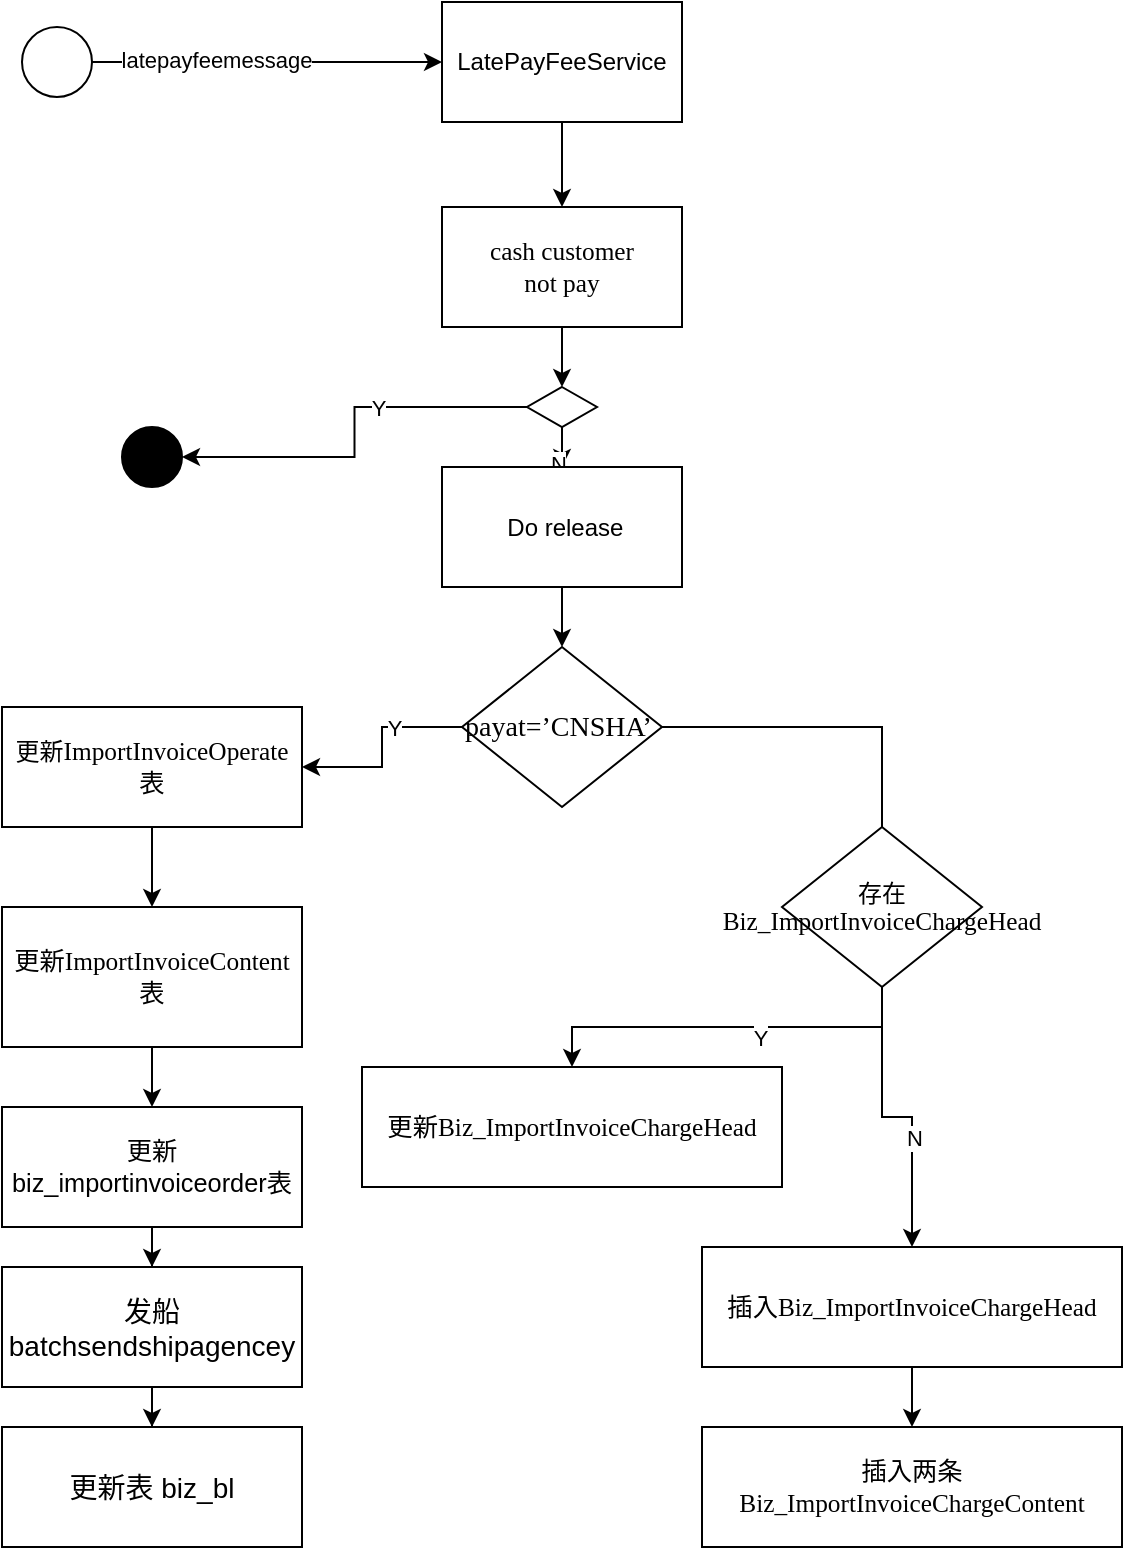 <mxfile version="20.6.0" type="github">
  <diagram id="prtHgNgQTEPvFCAcTncT" name="Page-1">
    <mxGraphModel dx="1673" dy="868" grid="0" gridSize="10" guides="1" tooltips="1" connect="1" arrows="1" fold="1" page="1" pageScale="1" pageWidth="827" pageHeight="10000" math="0" shadow="0">
      <root>
        <mxCell id="0" />
        <mxCell id="1" parent="0" />
        <mxCell id="R7jAdwDOwRKJz8v9XTPW-25" value="" style="edgeStyle=orthogonalEdgeStyle;rounded=0;orthogonalLoop=1;jettySize=auto;html=1;" edge="1" parent="1" source="R7jAdwDOwRKJz8v9XTPW-21" target="R7jAdwDOwRKJz8v9XTPW-24">
          <mxGeometry relative="1" as="geometry" />
        </mxCell>
        <mxCell id="R7jAdwDOwRKJz8v9XTPW-26" value="latepayfeemessage" style="edgeLabel;html=1;align=center;verticalAlign=middle;resizable=0;points=[];" vertex="1" connectable="0" parent="R7jAdwDOwRKJz8v9XTPW-25">
          <mxGeometry x="-0.289" y="2" relative="1" as="geometry">
            <mxPoint y="1" as="offset" />
          </mxGeometry>
        </mxCell>
        <mxCell id="R7jAdwDOwRKJz8v9XTPW-21" value="" style="ellipse;whiteSpace=wrap;html=1;aspect=fixed;" vertex="1" parent="1">
          <mxGeometry x="90" y="242.5" width="35" height="35" as="geometry" />
        </mxCell>
        <mxCell id="R7jAdwDOwRKJz8v9XTPW-28" value="" style="edgeStyle=orthogonalEdgeStyle;rounded=0;orthogonalLoop=1;jettySize=auto;html=1;" edge="1" parent="1" source="R7jAdwDOwRKJz8v9XTPW-24" target="R7jAdwDOwRKJz8v9XTPW-27">
          <mxGeometry relative="1" as="geometry" />
        </mxCell>
        <mxCell id="R7jAdwDOwRKJz8v9XTPW-24" value="LatePayFeeService" style="whiteSpace=wrap;html=1;" vertex="1" parent="1">
          <mxGeometry x="300" y="230" width="120" height="60" as="geometry" />
        </mxCell>
        <mxCell id="R7jAdwDOwRKJz8v9XTPW-30" value="" style="edgeStyle=orthogonalEdgeStyle;rounded=0;orthogonalLoop=1;jettySize=auto;html=1;" edge="1" parent="1" source="R7jAdwDOwRKJz8v9XTPW-27" target="R7jAdwDOwRKJz8v9XTPW-29">
          <mxGeometry relative="1" as="geometry" />
        </mxCell>
        <mxCell id="R7jAdwDOwRKJz8v9XTPW-27" value="&lt;span style=&quot;font-size: 9.5pt; font-family: DengXian;&quot;&gt;cash customer &lt;br&gt;not pay&lt;/span&gt;" style="whiteSpace=wrap;html=1;" vertex="1" parent="1">
          <mxGeometry x="300" y="332.5" width="120" height="60" as="geometry" />
        </mxCell>
        <mxCell id="R7jAdwDOwRKJz8v9XTPW-32" value="" style="edgeStyle=orthogonalEdgeStyle;rounded=0;orthogonalLoop=1;jettySize=auto;html=1;entryX=1;entryY=0.5;entryDx=0;entryDy=0;" edge="1" parent="1" source="R7jAdwDOwRKJz8v9XTPW-29" target="R7jAdwDOwRKJz8v9XTPW-68">
          <mxGeometry relative="1" as="geometry">
            <mxPoint x="200" y="442.5" as="targetPoint" />
          </mxGeometry>
        </mxCell>
        <mxCell id="R7jAdwDOwRKJz8v9XTPW-33" value="Y" style="edgeLabel;html=1;align=center;verticalAlign=middle;resizable=0;points=[];" vertex="1" connectable="0" parent="R7jAdwDOwRKJz8v9XTPW-32">
          <mxGeometry x="-0.246" relative="1" as="geometry">
            <mxPoint as="offset" />
          </mxGeometry>
        </mxCell>
        <mxCell id="R7jAdwDOwRKJz8v9XTPW-35" value="" style="edgeStyle=orthogonalEdgeStyle;rounded=0;orthogonalLoop=1;jettySize=auto;html=1;" edge="1" parent="1" source="R7jAdwDOwRKJz8v9XTPW-29" target="R7jAdwDOwRKJz8v9XTPW-34">
          <mxGeometry relative="1" as="geometry" />
        </mxCell>
        <mxCell id="R7jAdwDOwRKJz8v9XTPW-36" value="N" style="edgeLabel;html=1;align=center;verticalAlign=middle;resizable=0;points=[];" vertex="1" connectable="0" parent="R7jAdwDOwRKJz8v9XTPW-35">
          <mxGeometry x="-0.267" y="2" relative="1" as="geometry">
            <mxPoint as="offset" />
          </mxGeometry>
        </mxCell>
        <mxCell id="R7jAdwDOwRKJz8v9XTPW-29" value="" style="rhombus;whiteSpace=wrap;html=1;" vertex="1" parent="1">
          <mxGeometry x="342.5" y="422.5" width="35" height="20" as="geometry" />
        </mxCell>
        <mxCell id="R7jAdwDOwRKJz8v9XTPW-38" value="" style="edgeStyle=orthogonalEdgeStyle;rounded=0;orthogonalLoop=1;jettySize=auto;html=1;" edge="1" parent="1" source="R7jAdwDOwRKJz8v9XTPW-34" target="R7jAdwDOwRKJz8v9XTPW-37">
          <mxGeometry relative="1" as="geometry" />
        </mxCell>
        <mxCell id="R7jAdwDOwRKJz8v9XTPW-34" value="&amp;nbsp;Do release" style="whiteSpace=wrap;html=1;" vertex="1" parent="1">
          <mxGeometry x="300" y="462.5" width="120" height="60" as="geometry" />
        </mxCell>
        <mxCell id="R7jAdwDOwRKJz8v9XTPW-42" value="" style="edgeStyle=orthogonalEdgeStyle;rounded=0;orthogonalLoop=1;jettySize=auto;html=1;" edge="1" parent="1" source="R7jAdwDOwRKJz8v9XTPW-37" target="R7jAdwDOwRKJz8v9XTPW-41">
          <mxGeometry relative="1" as="geometry" />
        </mxCell>
        <mxCell id="R7jAdwDOwRKJz8v9XTPW-53" value="Y" style="edgeLabel;html=1;align=center;verticalAlign=middle;resizable=0;points=[];" vertex="1" connectable="0" parent="R7jAdwDOwRKJz8v9XTPW-42">
          <mxGeometry x="-0.32" relative="1" as="geometry">
            <mxPoint as="offset" />
          </mxGeometry>
        </mxCell>
        <mxCell id="R7jAdwDOwRKJz8v9XTPW-60" style="edgeStyle=orthogonalEdgeStyle;rounded=0;orthogonalLoop=1;jettySize=auto;html=1;entryX=0.5;entryY=0;entryDx=0;entryDy=0;" edge="1" parent="1" source="R7jAdwDOwRKJz8v9XTPW-37" target="R7jAdwDOwRKJz8v9XTPW-59">
          <mxGeometry relative="1" as="geometry">
            <Array as="points">
              <mxPoint x="520" y="592.5" />
              <mxPoint x="520" y="652.5" />
            </Array>
          </mxGeometry>
        </mxCell>
        <mxCell id="R7jAdwDOwRKJz8v9XTPW-37" value="&lt;span style=&quot;font-size:10.5pt;mso-bidi-font-size:&lt;br/&gt;11.0pt;font-family:DengXian;mso-ascii-theme-font:minor-latin;mso-fareast-theme-font:&lt;br/&gt;minor-fareast;mso-hansi-theme-font:minor-latin;mso-bidi-font-family:&amp;quot;Times New Roman&amp;quot;;&lt;br/&gt;mso-bidi-theme-font:minor-bidi;mso-ansi-language:EN-US;mso-fareast-language:&lt;br/&gt;ZH-CN;mso-bidi-language:AR-SA&quot; lang=&quot;EN-US&quot;&gt;payat=’CNSHA’&amp;nbsp;&lt;/span&gt;" style="rhombus;whiteSpace=wrap;html=1;" vertex="1" parent="1">
          <mxGeometry x="310" y="552.5" width="100" height="80" as="geometry" />
        </mxCell>
        <mxCell id="R7jAdwDOwRKJz8v9XTPW-44" style="edgeStyle=orthogonalEdgeStyle;rounded=0;orthogonalLoop=1;jettySize=auto;html=1;" edge="1" parent="1" source="R7jAdwDOwRKJz8v9XTPW-41" target="R7jAdwDOwRKJz8v9XTPW-43">
          <mxGeometry relative="1" as="geometry" />
        </mxCell>
        <mxCell id="R7jAdwDOwRKJz8v9XTPW-41" value="更新&lt;span style=&quot;font-size: 9.5pt; font-family: Consolas;&quot; lang=&quot;EN-US&quot;&gt;ImportInvoiceOperate&lt;/span&gt;&lt;span style=&quot;font-size: 9.5pt; font-family: DengXian;&quot;&gt;表&lt;/span&gt;" style="whiteSpace=wrap;html=1;" vertex="1" parent="1">
          <mxGeometry x="80" y="582.5" width="150" height="60" as="geometry" />
        </mxCell>
        <mxCell id="R7jAdwDOwRKJz8v9XTPW-46" value="" style="edgeStyle=orthogonalEdgeStyle;rounded=0;orthogonalLoop=1;jettySize=auto;html=1;" edge="1" parent="1" source="R7jAdwDOwRKJz8v9XTPW-43" target="R7jAdwDOwRKJz8v9XTPW-45">
          <mxGeometry relative="1" as="geometry" />
        </mxCell>
        <mxCell id="R7jAdwDOwRKJz8v9XTPW-43" value="&lt;p class=&quot;MsoListParagraph&quot;&gt;&lt;span style=&quot;background-color: initial; font-size: 9.5pt;&quot;&gt;更新&lt;/span&gt;&lt;span style=&quot;background-color: initial; font-size: 9.5pt; font-family: Consolas;&quot; lang=&quot;EN-US&quot;&gt;ImportInvoiceContent&lt;/span&gt;&lt;span style=&quot;background-color: initial; font-size: 9.5pt;&quot;&gt;表&lt;/span&gt;&lt;br&gt;&lt;/p&gt;&lt;p class=&quot;MsoListParagraph&quot;&gt;&lt;span lang=&quot;EN-US&quot;&gt;&lt;/span&gt;&lt;/p&gt;" style="whiteSpace=wrap;html=1;" vertex="1" parent="1">
          <mxGeometry x="80" y="682.5" width="150" height="70" as="geometry" />
        </mxCell>
        <mxCell id="R7jAdwDOwRKJz8v9XTPW-48" value="" style="edgeStyle=orthogonalEdgeStyle;rounded=0;orthogonalLoop=1;jettySize=auto;html=1;" edge="1" parent="1" source="R7jAdwDOwRKJz8v9XTPW-45" target="R7jAdwDOwRKJz8v9XTPW-47">
          <mxGeometry relative="1" as="geometry" />
        </mxCell>
        <mxCell id="R7jAdwDOwRKJz8v9XTPW-45" value="&lt;span style=&quot;font-size:9.5pt;font-family:DengXian;&lt;br/&gt;mso-ascii-font-family:Consolas;mso-fareast-theme-font:minor-fareast;mso-hansi-font-family:&lt;br/&gt;Consolas;mso-bidi-font-family:Consolas;mso-font-kerning:0pt;mso-ansi-language:&lt;br/&gt;EN-US;mso-fareast-language:ZH-CN;mso-bidi-language:AR-SA&quot;&gt;更新&lt;/span&gt;&lt;span style=&quot;font-size:9.5pt;font-family:&lt;br/&gt;Consolas;mso-fareast-font-family:DengXian;mso-fareast-theme-font:minor-fareast;&lt;br/&gt;mso-bidi-font-family:Consolas;mso-font-kerning:0pt;mso-ansi-language:EN-US;&lt;br/&gt;mso-fareast-language:ZH-CN;mso-bidi-language:AR-SA&quot; lang=&quot;EN-US&quot;&gt;biz_importinvoiceorder&lt;/span&gt;&lt;span style=&quot;font-size:9.5pt;font-family:&lt;br/&gt;DengXian;mso-ascii-font-family:Consolas;mso-fareast-theme-font:minor-fareast;&lt;br/&gt;mso-hansi-font-family:Consolas;mso-bidi-font-family:Consolas;mso-font-kerning:&lt;br/&gt;0pt;mso-ansi-language:EN-US;mso-fareast-language:ZH-CN;mso-bidi-language:AR-SA&quot;&gt;表&lt;/span&gt;" style="whiteSpace=wrap;html=1;" vertex="1" parent="1">
          <mxGeometry x="80" y="782.5" width="150" height="60" as="geometry" />
        </mxCell>
        <mxCell id="R7jAdwDOwRKJz8v9XTPW-50" value="" style="edgeStyle=orthogonalEdgeStyle;rounded=0;orthogonalLoop=1;jettySize=auto;html=1;" edge="1" parent="1" source="R7jAdwDOwRKJz8v9XTPW-47" target="R7jAdwDOwRKJz8v9XTPW-49">
          <mxGeometry relative="1" as="geometry" />
        </mxCell>
        <mxCell id="R7jAdwDOwRKJz8v9XTPW-47" value="&lt;span style=&quot;font-size:10.5pt;mso-bidi-font-size:11.0pt;&lt;br/&gt;font-family:DengXian;mso-ascii-theme-font:minor-latin;mso-fareast-theme-font:&lt;br/&gt;minor-fareast;mso-hansi-theme-font:minor-latin;mso-bidi-font-family:&amp;quot;Times New Roman&amp;quot;;&lt;br/&gt;mso-bidi-theme-font:minor-bidi;mso-ansi-language:EN-US;mso-fareast-language:&lt;br/&gt;ZH-CN;mso-bidi-language:AR-SA&quot;&gt;发船 &lt;span lang=&quot;EN-US&quot;&gt;batchsendshipagencey&lt;/span&gt;&lt;/span&gt;" style="whiteSpace=wrap;html=1;" vertex="1" parent="1">
          <mxGeometry x="80" y="862.5" width="150" height="60" as="geometry" />
        </mxCell>
        <mxCell id="R7jAdwDOwRKJz8v9XTPW-49" value="&lt;span style=&quot;font-size:10.5pt;mso-bidi-font-size:11.0pt;&lt;br/&gt;font-family:DengXian;mso-ascii-theme-font:minor-latin;mso-fareast-theme-font:&lt;br/&gt;minor-fareast;mso-hansi-theme-font:minor-latin;mso-bidi-font-family:&amp;quot;Times New Roman&amp;quot;;&lt;br/&gt;mso-bidi-theme-font:minor-bidi;mso-ansi-language:EN-US;mso-fareast-language:&lt;br/&gt;ZH-CN;mso-bidi-language:AR-SA&quot;&gt;更新表 &lt;span lang=&quot;EN-US&quot;&gt;biz_bl&lt;/span&gt;&lt;/span&gt;" style="whiteSpace=wrap;html=1;" vertex="1" parent="1">
          <mxGeometry x="80" y="942.5" width="150" height="60" as="geometry" />
        </mxCell>
        <mxCell id="R7jAdwDOwRKJz8v9XTPW-56" value="" style="edgeStyle=orthogonalEdgeStyle;rounded=0;orthogonalLoop=1;jettySize=auto;html=1;" edge="1" parent="1" source="R7jAdwDOwRKJz8v9XTPW-51" target="R7jAdwDOwRKJz8v9XTPW-55">
          <mxGeometry relative="1" as="geometry" />
        </mxCell>
        <mxCell id="R7jAdwDOwRKJz8v9XTPW-51" value="&lt;span style=&quot;font-size: 9.5pt; font-family: Consolas;&quot; lang=&quot;EN-US&quot;&gt;插入Biz_ImportInvoiceChargeHead&lt;/span&gt;" style="whiteSpace=wrap;html=1;" vertex="1" parent="1">
          <mxGeometry x="430" y="852.5" width="210" height="60" as="geometry" />
        </mxCell>
        <mxCell id="R7jAdwDOwRKJz8v9XTPW-55" value="&lt;span style=&quot;font-size: 9.5pt; font-family: Consolas;&quot; lang=&quot;EN-US&quot;&gt;插入两条Biz_ImportInvoiceChargeContent&lt;/span&gt;" style="whiteSpace=wrap;html=1;" vertex="1" parent="1">
          <mxGeometry x="430" y="942.5" width="210" height="60" as="geometry" />
        </mxCell>
        <mxCell id="R7jAdwDOwRKJz8v9XTPW-61" style="edgeStyle=orthogonalEdgeStyle;rounded=0;orthogonalLoop=1;jettySize=auto;html=1;entryX=0.5;entryY=0;entryDx=0;entryDy=0;" edge="1" parent="1" source="R7jAdwDOwRKJz8v9XTPW-59" target="R7jAdwDOwRKJz8v9XTPW-67">
          <mxGeometry relative="1" as="geometry" />
        </mxCell>
        <mxCell id="R7jAdwDOwRKJz8v9XTPW-64" value="Y" style="edgeLabel;html=1;align=center;verticalAlign=middle;resizable=0;points=[];" vertex="1" connectable="0" parent="R7jAdwDOwRKJz8v9XTPW-61">
          <mxGeometry x="-0.167" y="5" relative="1" as="geometry">
            <mxPoint as="offset" />
          </mxGeometry>
        </mxCell>
        <mxCell id="R7jAdwDOwRKJz8v9XTPW-63" style="edgeStyle=orthogonalEdgeStyle;rounded=0;orthogonalLoop=1;jettySize=auto;html=1;" edge="1" parent="1" source="R7jAdwDOwRKJz8v9XTPW-59" target="R7jAdwDOwRKJz8v9XTPW-51">
          <mxGeometry relative="1" as="geometry">
            <mxPoint x="680" y="772.5" as="targetPoint" />
          </mxGeometry>
        </mxCell>
        <mxCell id="R7jAdwDOwRKJz8v9XTPW-65" value="N" style="edgeLabel;html=1;align=center;verticalAlign=middle;resizable=0;points=[];" vertex="1" connectable="0" parent="R7jAdwDOwRKJz8v9XTPW-63">
          <mxGeometry x="0.24" y="1" relative="1" as="geometry">
            <mxPoint as="offset" />
          </mxGeometry>
        </mxCell>
        <mxCell id="R7jAdwDOwRKJz8v9XTPW-59" value="&lt;span lang=&quot;EN-US&quot;&gt;存在&lt;/span&gt;&lt;span style=&quot;font-family: Consolas; font-size: 12.667px;&quot;&gt;Biz_ImportInvoiceChargeHead&lt;/span&gt;" style="rhombus;whiteSpace=wrap;html=1;" vertex="1" parent="1">
          <mxGeometry x="470" y="642.5" width="100" height="80" as="geometry" />
        </mxCell>
        <mxCell id="R7jAdwDOwRKJz8v9XTPW-67" value="&lt;span style=&quot;font-size: 9.5pt; font-family: Consolas;&quot; lang=&quot;EN-US&quot;&gt;更新Biz_ImportInvoiceChargeHead&lt;/span&gt;" style="whiteSpace=wrap;html=1;" vertex="1" parent="1">
          <mxGeometry x="260" y="762.5" width="210" height="60" as="geometry" />
        </mxCell>
        <mxCell id="R7jAdwDOwRKJz8v9XTPW-68" value="" style="ellipse;whiteSpace=wrap;html=1;aspect=fixed;fillColor=#000000;" vertex="1" parent="1">
          <mxGeometry x="140" y="442.5" width="30" height="30" as="geometry" />
        </mxCell>
      </root>
    </mxGraphModel>
  </diagram>
</mxfile>

